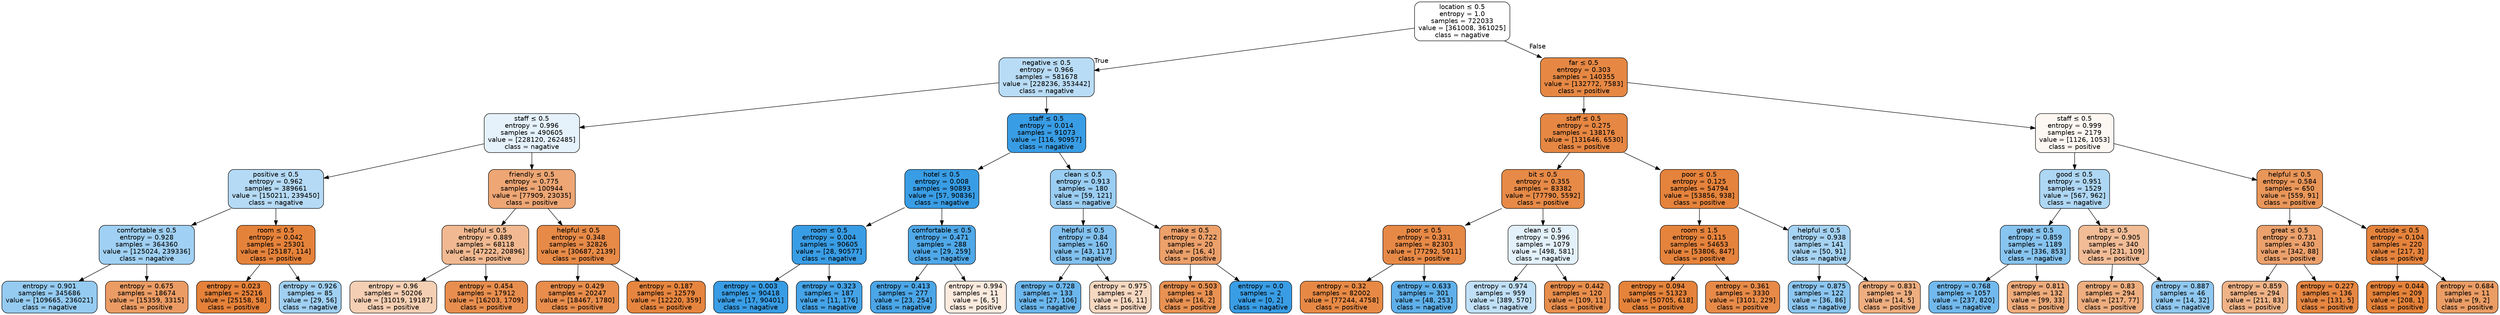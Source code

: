 digraph Tree {
node [shape=box, style="filled, rounded", color="black", fontname=helvetica] ;
edge [fontname=helvetica] ;
0 [label=<location &le; 0.5<br/>entropy = 1.0<br/>samples = 722033<br/>value = [361008, 361025]<br/>class = nagative>, fillcolor="#ffffff"] ;
1 [label=<negative &le; 0.5<br/>entropy = 0.966<br/>samples = 581678<br/>value = [228236, 353442]<br/>class = nagative>, fillcolor="#b9dcf6"] ;
0 -> 1 [labeldistance=2.5, labelangle=45, headlabel="True"] ;
2 [label=<staff &le; 0.5<br/>entropy = 0.996<br/>samples = 490605<br/>value = [228120, 262485]<br/>class = nagative>, fillcolor="#e5f2fc"] ;
1 -> 2 ;
3 [label=<positive &le; 0.5<br/>entropy = 0.962<br/>samples = 389661<br/>value = [150211, 239450]<br/>class = nagative>, fillcolor="#b5daf5"] ;
2 -> 3 ;
4 [label=<comfortable &le; 0.5<br/>entropy = 0.928<br/>samples = 364360<br/>value = [125024, 239336]<br/>class = nagative>, fillcolor="#a0d0f3"] ;
3 -> 4 ;
5 [label=<entropy = 0.901<br/>samples = 345686<br/>value = [109665, 236021]<br/>class = nagative>, fillcolor="#95cbf1"] ;
4 -> 5 ;
6 [label=<entropy = 0.675<br/>samples = 18674<br/>value = [15359, 3315]<br/>class = positive>, fillcolor="#eb9c64"] ;
4 -> 6 ;
7 [label=<room &le; 0.5<br/>entropy = 0.042<br/>samples = 25301<br/>value = [25187, 114]<br/>class = positive>, fillcolor="#e5823a"] ;
3 -> 7 ;
8 [label=<entropy = 0.023<br/>samples = 25216<br/>value = [25158, 58]<br/>class = positive>, fillcolor="#e58139"] ;
7 -> 8 ;
9 [label=<entropy = 0.926<br/>samples = 85<br/>value = [29, 56]<br/>class = nagative>, fillcolor="#a0d0f2"] ;
7 -> 9 ;
10 [label=<friendly &le; 0.5<br/>entropy = 0.775<br/>samples = 100944<br/>value = [77909, 23035]<br/>class = positive>, fillcolor="#eda674"] ;
2 -> 10 ;
11 [label=<helpful &le; 0.5<br/>entropy = 0.889<br/>samples = 68118<br/>value = [47222, 20896]<br/>class = positive>, fillcolor="#f1b991"] ;
10 -> 11 ;
12 [label=<entropy = 0.96<br/>samples = 50206<br/>value = [31019, 19187]<br/>class = positive>, fillcolor="#f5cfb3"] ;
11 -> 12 ;
13 [label=<entropy = 0.454<br/>samples = 17912<br/>value = [16203, 1709]<br/>class = positive>, fillcolor="#e88e4e"] ;
11 -> 13 ;
14 [label=<helpful &le; 0.5<br/>entropy = 0.348<br/>samples = 32826<br/>value = [30687, 2139]<br/>class = positive>, fillcolor="#e78a47"] ;
10 -> 14 ;
15 [label=<entropy = 0.429<br/>samples = 20247<br/>value = [18467, 1780]<br/>class = positive>, fillcolor="#e88d4c"] ;
14 -> 15 ;
16 [label=<entropy = 0.187<br/>samples = 12579<br/>value = [12220, 359]<br/>class = positive>, fillcolor="#e6853f"] ;
14 -> 16 ;
17 [label=<staff &le; 0.5<br/>entropy = 0.014<br/>samples = 91073<br/>value = [116, 90957]<br/>class = nagative>, fillcolor="#399de5"] ;
1 -> 17 ;
18 [label=<hotel &le; 0.5<br/>entropy = 0.008<br/>samples = 90893<br/>value = [57, 90836]<br/>class = nagative>, fillcolor="#399de5"] ;
17 -> 18 ;
19 [label=<room &le; 0.5<br/>entropy = 0.004<br/>samples = 90605<br/>value = [28, 90577]<br/>class = nagative>, fillcolor="#399de5"] ;
18 -> 19 ;
20 [label=<entropy = 0.003<br/>samples = 90418<br/>value = [17, 90401]<br/>class = nagative>, fillcolor="#399de5"] ;
19 -> 20 ;
21 [label=<entropy = 0.323<br/>samples = 187<br/>value = [11, 176]<br/>class = nagative>, fillcolor="#45a3e7"] ;
19 -> 21 ;
22 [label=<comfortable &le; 0.5<br/>entropy = 0.471<br/>samples = 288<br/>value = [29, 259]<br/>class = nagative>, fillcolor="#4fa8e8"] ;
18 -> 22 ;
23 [label=<entropy = 0.413<br/>samples = 277<br/>value = [23, 254]<br/>class = nagative>, fillcolor="#4ba6e7"] ;
22 -> 23 ;
24 [label=<entropy = 0.994<br/>samples = 11<br/>value = [6, 5]<br/>class = positive>, fillcolor="#fbeade"] ;
22 -> 24 ;
25 [label=<clean &le; 0.5<br/>entropy = 0.913<br/>samples = 180<br/>value = [59, 121]<br/>class = nagative>, fillcolor="#9acdf2"] ;
17 -> 25 ;
26 [label=<helpful &le; 0.5<br/>entropy = 0.84<br/>samples = 160<br/>value = [43, 117]<br/>class = nagative>, fillcolor="#82c1ef"] ;
25 -> 26 ;
27 [label=<entropy = 0.728<br/>samples = 133<br/>value = [27, 106]<br/>class = nagative>, fillcolor="#6bb6ec"] ;
26 -> 27 ;
28 [label=<entropy = 0.975<br/>samples = 27<br/>value = [16, 11]<br/>class = positive>, fillcolor="#f7d8c1"] ;
26 -> 28 ;
29 [label=<make &le; 0.5<br/>entropy = 0.722<br/>samples = 20<br/>value = [16, 4]<br/>class = positive>, fillcolor="#eca06a"] ;
25 -> 29 ;
30 [label=<entropy = 0.503<br/>samples = 18<br/>value = [16, 2]<br/>class = positive>, fillcolor="#e89152"] ;
29 -> 30 ;
31 [label=<entropy = 0.0<br/>samples = 2<br/>value = [0, 2]<br/>class = nagative>, fillcolor="#399de5"] ;
29 -> 31 ;
32 [label=<far &le; 0.5<br/>entropy = 0.303<br/>samples = 140355<br/>value = [132772, 7583]<br/>class = positive>, fillcolor="#e68844"] ;
0 -> 32 [labeldistance=2.5, labelangle=-45, headlabel="False"] ;
33 [label=<staff &le; 0.5<br/>entropy = 0.275<br/>samples = 138176<br/>value = [131646, 6530]<br/>class = positive>, fillcolor="#e68743"] ;
32 -> 33 ;
34 [label=<bit &le; 0.5<br/>entropy = 0.355<br/>samples = 83382<br/>value = [77790, 5592]<br/>class = positive>, fillcolor="#e78a47"] ;
33 -> 34 ;
35 [label=<poor &le; 0.5<br/>entropy = 0.331<br/>samples = 82303<br/>value = [77292, 5011]<br/>class = positive>, fillcolor="#e78946"] ;
34 -> 35 ;
36 [label=<entropy = 0.32<br/>samples = 82002<br/>value = [77244, 4758]<br/>class = positive>, fillcolor="#e78945"] ;
35 -> 36 ;
37 [label=<entropy = 0.633<br/>samples = 301<br/>value = [48, 253]<br/>class = nagative>, fillcolor="#5fb0ea"] ;
35 -> 37 ;
38 [label=<clean &le; 0.5<br/>entropy = 0.996<br/>samples = 1079<br/>value = [498, 581]<br/>class = nagative>, fillcolor="#e3f1fb"] ;
34 -> 38 ;
39 [label=<entropy = 0.974<br/>samples = 959<br/>value = [389, 570]<br/>class = nagative>, fillcolor="#c0e0f7"] ;
38 -> 39 ;
40 [label=<entropy = 0.442<br/>samples = 120<br/>value = [109, 11]<br/>class = positive>, fillcolor="#e88e4d"] ;
38 -> 40 ;
41 [label=<poor &le; 0.5<br/>entropy = 0.125<br/>samples = 54794<br/>value = [53856, 938]<br/>class = positive>, fillcolor="#e5833c"] ;
33 -> 41 ;
42 [label=<room &le; 1.5<br/>entropy = 0.115<br/>samples = 54653<br/>value = [53806, 847]<br/>class = positive>, fillcolor="#e5833c"] ;
41 -> 42 ;
43 [label=<entropy = 0.094<br/>samples = 51323<br/>value = [50705, 618]<br/>class = positive>, fillcolor="#e5833b"] ;
42 -> 43 ;
44 [label=<entropy = 0.361<br/>samples = 3330<br/>value = [3101, 229]<br/>class = positive>, fillcolor="#e78a48"] ;
42 -> 44 ;
45 [label=<helpful &le; 0.5<br/>entropy = 0.938<br/>samples = 141<br/>value = [50, 91]<br/>class = nagative>, fillcolor="#a6d3f3"] ;
41 -> 45 ;
46 [label=<entropy = 0.875<br/>samples = 122<br/>value = [36, 86]<br/>class = nagative>, fillcolor="#8cc6f0"] ;
45 -> 46 ;
47 [label=<entropy = 0.831<br/>samples = 19<br/>value = [14, 5]<br/>class = positive>, fillcolor="#eeae80"] ;
45 -> 47 ;
48 [label=<staff &le; 0.5<br/>entropy = 0.999<br/>samples = 2179<br/>value = [1126, 1053]<br/>class = positive>, fillcolor="#fdf7f2"] ;
32 -> 48 ;
49 [label=<good &le; 0.5<br/>entropy = 0.951<br/>samples = 1529<br/>value = [567, 962]<br/>class = nagative>, fillcolor="#aed7f4"] ;
48 -> 49 ;
50 [label=<great &le; 0.5<br/>entropy = 0.859<br/>samples = 1189<br/>value = [336, 853]<br/>class = nagative>, fillcolor="#87c4ef"] ;
49 -> 50 ;
51 [label=<entropy = 0.768<br/>samples = 1057<br/>value = [237, 820]<br/>class = nagative>, fillcolor="#72b9ed"] ;
50 -> 51 ;
52 [label=<entropy = 0.811<br/>samples = 132<br/>value = [99, 33]<br/>class = positive>, fillcolor="#eeab7b"] ;
50 -> 52 ;
53 [label=<bit &le; 0.5<br/>entropy = 0.905<br/>samples = 340<br/>value = [231, 109]<br/>class = positive>, fillcolor="#f1bc96"] ;
49 -> 53 ;
54 [label=<entropy = 0.83<br/>samples = 294<br/>value = [217, 77]<br/>class = positive>, fillcolor="#eeae7f"] ;
53 -> 54 ;
55 [label=<entropy = 0.887<br/>samples = 46<br/>value = [14, 32]<br/>class = nagative>, fillcolor="#90c8f0"] ;
53 -> 55 ;
56 [label=<helpful &le; 0.5<br/>entropy = 0.584<br/>samples = 650<br/>value = [559, 91]<br/>class = positive>, fillcolor="#e99659"] ;
48 -> 56 ;
57 [label=<great &le; 0.5<br/>entropy = 0.731<br/>samples = 430<br/>value = [342, 88]<br/>class = positive>, fillcolor="#eca16c"] ;
56 -> 57 ;
58 [label=<entropy = 0.859<br/>samples = 294<br/>value = [211, 83]<br/>class = positive>, fillcolor="#efb387"] ;
57 -> 58 ;
59 [label=<entropy = 0.227<br/>samples = 136<br/>value = [131, 5]<br/>class = positive>, fillcolor="#e68641"] ;
57 -> 59 ;
60 [label=<outside &le; 0.5<br/>entropy = 0.104<br/>samples = 220<br/>value = [217, 3]<br/>class = positive>, fillcolor="#e5833c"] ;
56 -> 60 ;
61 [label=<entropy = 0.044<br/>samples = 209<br/>value = [208, 1]<br/>class = positive>, fillcolor="#e5823a"] ;
60 -> 61 ;
62 [label=<entropy = 0.684<br/>samples = 11<br/>value = [9, 2]<br/>class = positive>, fillcolor="#eb9d65"] ;
60 -> 62 ;
}
